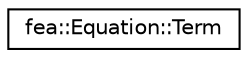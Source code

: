 digraph "Graphical Class Hierarchy"
{
  edge [fontname="Helvetica",fontsize="10",labelfontname="Helvetica",labelfontsize="10"];
  node [fontname="Helvetica",fontsize="10",shape=record];
  rankdir="LR";
  Node1 [label="fea::Equation::Term",height=0.2,width=0.4,color="black", fillcolor="white", style="filled",URL="$structfea_1_1_equation_1_1_term.html",tooltip="A single term in the equation constraint. "];
}
